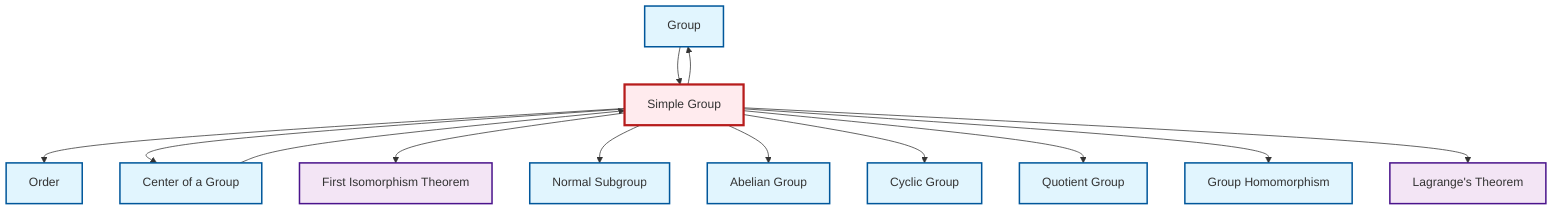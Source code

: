 graph TD
    classDef definition fill:#e1f5fe,stroke:#01579b,stroke-width:2px
    classDef theorem fill:#f3e5f5,stroke:#4a148c,stroke-width:2px
    classDef axiom fill:#fff3e0,stroke:#e65100,stroke-width:2px
    classDef example fill:#e8f5e9,stroke:#1b5e20,stroke-width:2px
    classDef current fill:#ffebee,stroke:#b71c1c,stroke-width:3px
    def-group["Group"]:::definition
    def-order["Order"]:::definition
    def-normal-subgroup["Normal Subgroup"]:::definition
    def-quotient-group["Quotient Group"]:::definition
    thm-first-isomorphism["First Isomorphism Theorem"]:::theorem
    def-simple-group["Simple Group"]:::definition
    def-cyclic-group["Cyclic Group"]:::definition
    def-center-of-group["Center of a Group"]:::definition
    def-homomorphism["Group Homomorphism"]:::definition
    def-abelian-group["Abelian Group"]:::definition
    thm-lagrange["Lagrange's Theorem"]:::theorem
    def-simple-group --> def-order
    def-simple-group --> def-center-of-group
    def-group --> def-simple-group
    def-simple-group --> def-group
    def-simple-group --> thm-first-isomorphism
    def-center-of-group --> def-simple-group
    def-simple-group --> def-normal-subgroup
    def-simple-group --> def-abelian-group
    def-simple-group --> def-cyclic-group
    def-simple-group --> def-quotient-group
    def-simple-group --> def-homomorphism
    def-simple-group --> thm-lagrange
    class def-simple-group current
